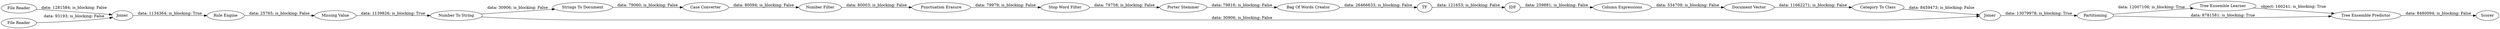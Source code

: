 digraph {
	"-6625916306832394557_3" [label="File Reader"]
	"-6625916306832394557_35" [label="Missing Value"]
	"-6625916306832394557_14" [label="Porter Stemmer"]
	"-6625916306832394557_19" [label="Category To Class"]
	"-6625916306832394557_17" [label=TF]
	"-6625916306832394557_34" [label="Rule Engine"]
	"-6625916306832394557_10" [label="Number Filter"]
	"-6625916306832394557_27" [label="Tree Ensemble Learner"]
	"-6625916306832394557_28" [label="Tree Ensemble Predictor"]
	"-6625916306832394557_4" [label="File Reader"]
	"-6625916306832394557_23" [label="Column Expressions"]
	"-6625916306832394557_20" [label="Strings To Document"]
	"-6625916306832394557_18" [label=IDF]
	"-6625916306832394557_21" [label=Joiner]
	"-6625916306832394557_31" [label=Scorer]
	"-6625916306832394557_13" [label="Stop Word Filter"]
	"-6625916306832394557_16" [label="Bag Of Words Creator"]
	"-6625916306832394557_36" [label="Number To String"]
	"-6625916306832394557_11" [label="Punctuation Erasure"]
	"-6625916306832394557_26" [label=Partitioning]
	"-6625916306832394557_33" [label=Joiner]
	"-6625916306832394557_8" [label="Case Converter"]
	"-6625916306832394557_24" [label="Document Vector"]
	"-6625916306832394557_26" -> "-6625916306832394557_28" [label="data: 8781581; is_blocking: True"]
	"-6625916306832394557_36" -> "-6625916306832394557_20" [label="data: 30906; is_blocking: False"]
	"-6625916306832394557_20" -> "-6625916306832394557_8" [label="data: 79060; is_blocking: False"]
	"-6625916306832394557_11" -> "-6625916306832394557_13" [label="data: 79979; is_blocking: False"]
	"-6625916306832394557_14" -> "-6625916306832394557_16" [label="data: 79816; is_blocking: False"]
	"-6625916306832394557_35" -> "-6625916306832394557_36" [label="data: 1139826; is_blocking: True"]
	"-6625916306832394557_4" -> "-6625916306832394557_33" [label="data: 93193; is_blocking: False"]
	"-6625916306832394557_17" -> "-6625916306832394557_18" [label="data: 121653; is_blocking: False"]
	"-6625916306832394557_26" -> "-6625916306832394557_27" [label="data: 12007106; is_blocking: True"]
	"-6625916306832394557_10" -> "-6625916306832394557_11" [label="data: 80003; is_blocking: False"]
	"-6625916306832394557_21" -> "-6625916306832394557_26" [label="data: 13079978; is_blocking: True"]
	"-6625916306832394557_13" -> "-6625916306832394557_14" [label="data: 79758; is_blocking: False"]
	"-6625916306832394557_23" -> "-6625916306832394557_24" [label="data: 534709; is_blocking: False"]
	"-6625916306832394557_8" -> "-6625916306832394557_10" [label="data: 80094; is_blocking: False"]
	"-6625916306832394557_34" -> "-6625916306832394557_35" [label="data: 25765; is_blocking: False"]
	"-6625916306832394557_36" -> "-6625916306832394557_21" [label="data: 30906; is_blocking: False"]
	"-6625916306832394557_28" -> "-6625916306832394557_31" [label="data: 8480094; is_blocking: False"]
	"-6625916306832394557_19" -> "-6625916306832394557_21" [label="data: 8459473; is_blocking: False"]
	"-6625916306832394557_33" -> "-6625916306832394557_34" [label="data: 1134364; is_blocking: True"]
	"-6625916306832394557_3" -> "-6625916306832394557_33" [label="data: 1281584; is_blocking: False"]
	"-6625916306832394557_16" -> "-6625916306832394557_17" [label="data: 26466633; is_blocking: False"]
	"-6625916306832394557_27" -> "-6625916306832394557_28" [label="object: 160241; is_blocking: True"]
	"-6625916306832394557_18" -> "-6625916306832394557_23" [label="data: 259881; is_blocking: False"]
	"-6625916306832394557_24" -> "-6625916306832394557_19" [label="data: 11662271; is_blocking: False"]
	rankdir=LR
}

